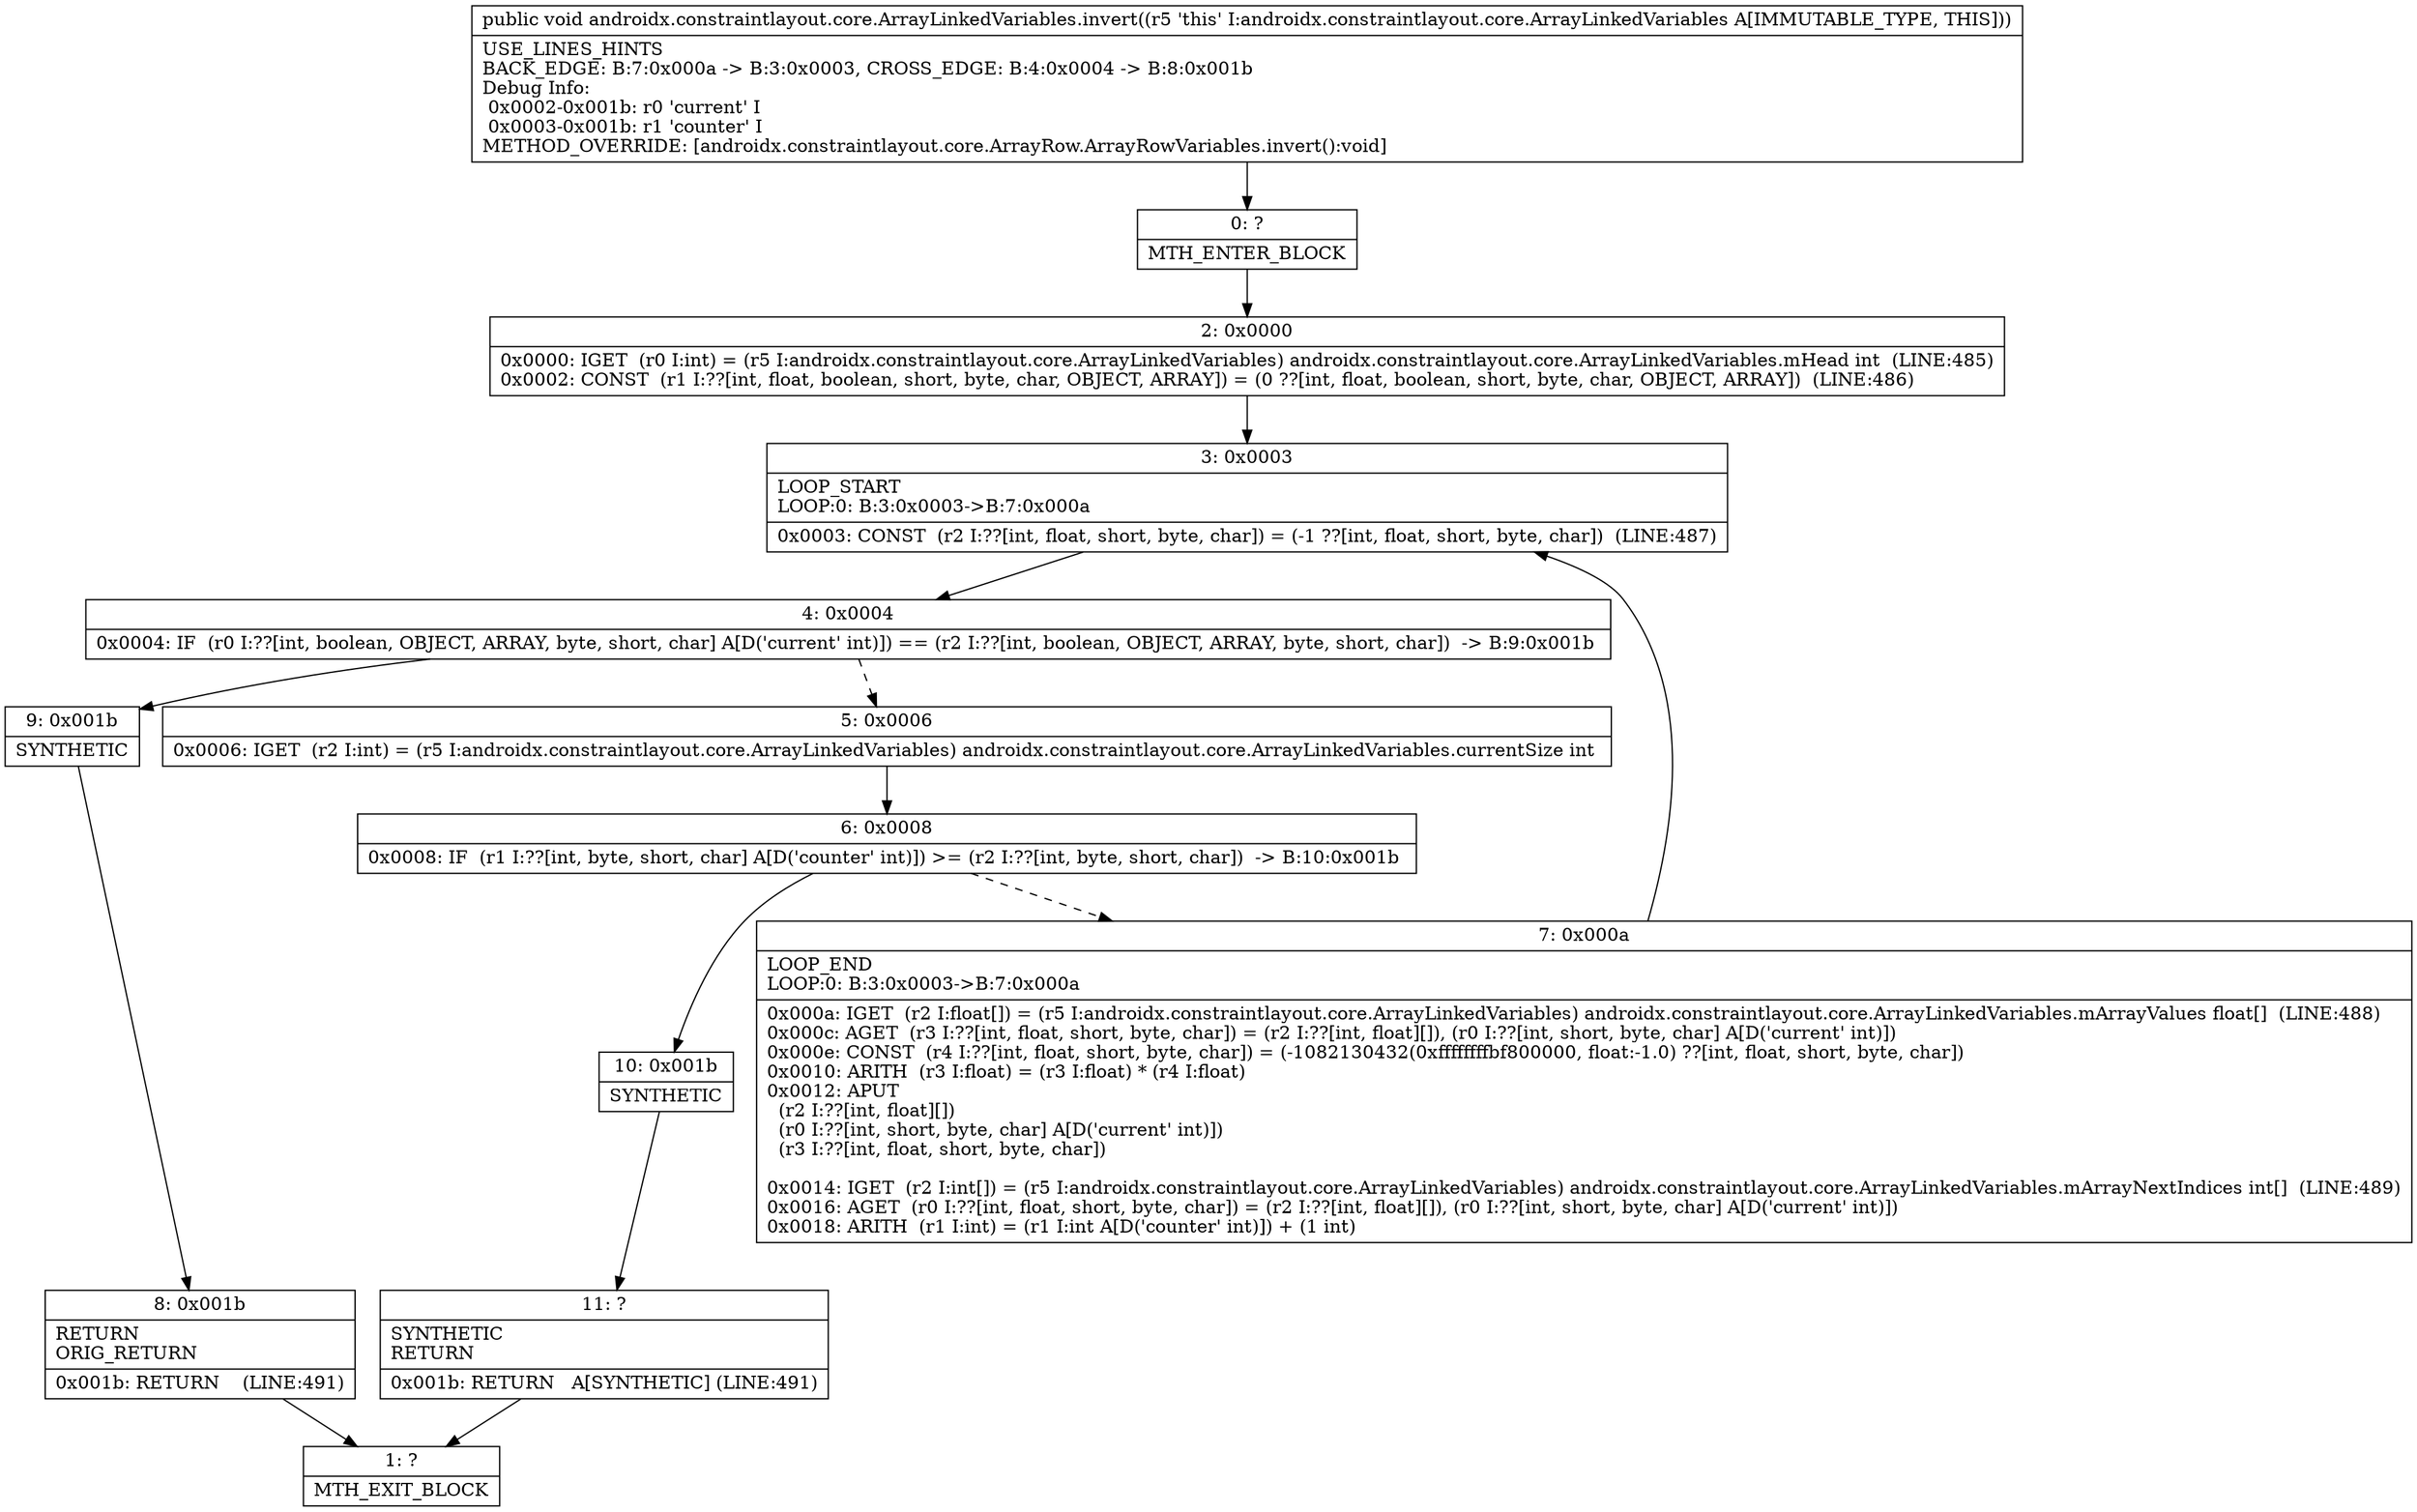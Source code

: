 digraph "CFG forandroidx.constraintlayout.core.ArrayLinkedVariables.invert()V" {
Node_0 [shape=record,label="{0\:\ ?|MTH_ENTER_BLOCK\l}"];
Node_2 [shape=record,label="{2\:\ 0x0000|0x0000: IGET  (r0 I:int) = (r5 I:androidx.constraintlayout.core.ArrayLinkedVariables) androidx.constraintlayout.core.ArrayLinkedVariables.mHead int  (LINE:485)\l0x0002: CONST  (r1 I:??[int, float, boolean, short, byte, char, OBJECT, ARRAY]) = (0 ??[int, float, boolean, short, byte, char, OBJECT, ARRAY])  (LINE:486)\l}"];
Node_3 [shape=record,label="{3\:\ 0x0003|LOOP_START\lLOOP:0: B:3:0x0003\-\>B:7:0x000a\l|0x0003: CONST  (r2 I:??[int, float, short, byte, char]) = (\-1 ??[int, float, short, byte, char])  (LINE:487)\l}"];
Node_4 [shape=record,label="{4\:\ 0x0004|0x0004: IF  (r0 I:??[int, boolean, OBJECT, ARRAY, byte, short, char] A[D('current' int)]) == (r2 I:??[int, boolean, OBJECT, ARRAY, byte, short, char])  \-\> B:9:0x001b \l}"];
Node_5 [shape=record,label="{5\:\ 0x0006|0x0006: IGET  (r2 I:int) = (r5 I:androidx.constraintlayout.core.ArrayLinkedVariables) androidx.constraintlayout.core.ArrayLinkedVariables.currentSize int \l}"];
Node_6 [shape=record,label="{6\:\ 0x0008|0x0008: IF  (r1 I:??[int, byte, short, char] A[D('counter' int)]) \>= (r2 I:??[int, byte, short, char])  \-\> B:10:0x001b \l}"];
Node_7 [shape=record,label="{7\:\ 0x000a|LOOP_END\lLOOP:0: B:3:0x0003\-\>B:7:0x000a\l|0x000a: IGET  (r2 I:float[]) = (r5 I:androidx.constraintlayout.core.ArrayLinkedVariables) androidx.constraintlayout.core.ArrayLinkedVariables.mArrayValues float[]  (LINE:488)\l0x000c: AGET  (r3 I:??[int, float, short, byte, char]) = (r2 I:??[int, float][]), (r0 I:??[int, short, byte, char] A[D('current' int)]) \l0x000e: CONST  (r4 I:??[int, float, short, byte, char]) = (\-1082130432(0xffffffffbf800000, float:\-1.0) ??[int, float, short, byte, char]) \l0x0010: ARITH  (r3 I:float) = (r3 I:float) * (r4 I:float) \l0x0012: APUT  \l  (r2 I:??[int, float][])\l  (r0 I:??[int, short, byte, char] A[D('current' int)])\l  (r3 I:??[int, float, short, byte, char])\l \l0x0014: IGET  (r2 I:int[]) = (r5 I:androidx.constraintlayout.core.ArrayLinkedVariables) androidx.constraintlayout.core.ArrayLinkedVariables.mArrayNextIndices int[]  (LINE:489)\l0x0016: AGET  (r0 I:??[int, float, short, byte, char]) = (r2 I:??[int, float][]), (r0 I:??[int, short, byte, char] A[D('current' int)]) \l0x0018: ARITH  (r1 I:int) = (r1 I:int A[D('counter' int)]) + (1 int) \l}"];
Node_10 [shape=record,label="{10\:\ 0x001b|SYNTHETIC\l}"];
Node_11 [shape=record,label="{11\:\ ?|SYNTHETIC\lRETURN\l|0x001b: RETURN   A[SYNTHETIC] (LINE:491)\l}"];
Node_1 [shape=record,label="{1\:\ ?|MTH_EXIT_BLOCK\l}"];
Node_9 [shape=record,label="{9\:\ 0x001b|SYNTHETIC\l}"];
Node_8 [shape=record,label="{8\:\ 0x001b|RETURN\lORIG_RETURN\l|0x001b: RETURN    (LINE:491)\l}"];
MethodNode[shape=record,label="{public void androidx.constraintlayout.core.ArrayLinkedVariables.invert((r5 'this' I:androidx.constraintlayout.core.ArrayLinkedVariables A[IMMUTABLE_TYPE, THIS]))  | USE_LINES_HINTS\lBACK_EDGE: B:7:0x000a \-\> B:3:0x0003, CROSS_EDGE: B:4:0x0004 \-\> B:8:0x001b\lDebug Info:\l  0x0002\-0x001b: r0 'current' I\l  0x0003\-0x001b: r1 'counter' I\lMETHOD_OVERRIDE: [androidx.constraintlayout.core.ArrayRow.ArrayRowVariables.invert():void]\l}"];
MethodNode -> Node_0;Node_0 -> Node_2;
Node_2 -> Node_3;
Node_3 -> Node_4;
Node_4 -> Node_5[style=dashed];
Node_4 -> Node_9;
Node_5 -> Node_6;
Node_6 -> Node_7[style=dashed];
Node_6 -> Node_10;
Node_7 -> Node_3;
Node_10 -> Node_11;
Node_11 -> Node_1;
Node_9 -> Node_8;
Node_8 -> Node_1;
}

